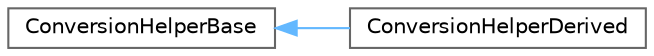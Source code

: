 digraph "Graphical Class Hierarchy"
{
 // LATEX_PDF_SIZE
  bgcolor="transparent";
  edge [fontname=Helvetica,fontsize=10,labelfontname=Helvetica,labelfontsize=10];
  node [fontname=Helvetica,fontsize=10,shape=box,height=0.2,width=0.4];
  rankdir="LR";
  Node0 [id="Node000000",label="ConversionHelperBase",height=0.2,width=0.4,color="grey40", fillcolor="white", style="filled",URL="$class_conversion_helper_base.html",tooltip=" "];
  Node0 -> Node1 [id="edge3_Node000000_Node000001",dir="back",color="steelblue1",style="solid",tooltip=" "];
  Node1 [id="Node000001",label="ConversionHelperDerived",height=0.2,width=0.4,color="grey40", fillcolor="white", style="filled",URL="$class_conversion_helper_derived.html",tooltip=" "];
}
